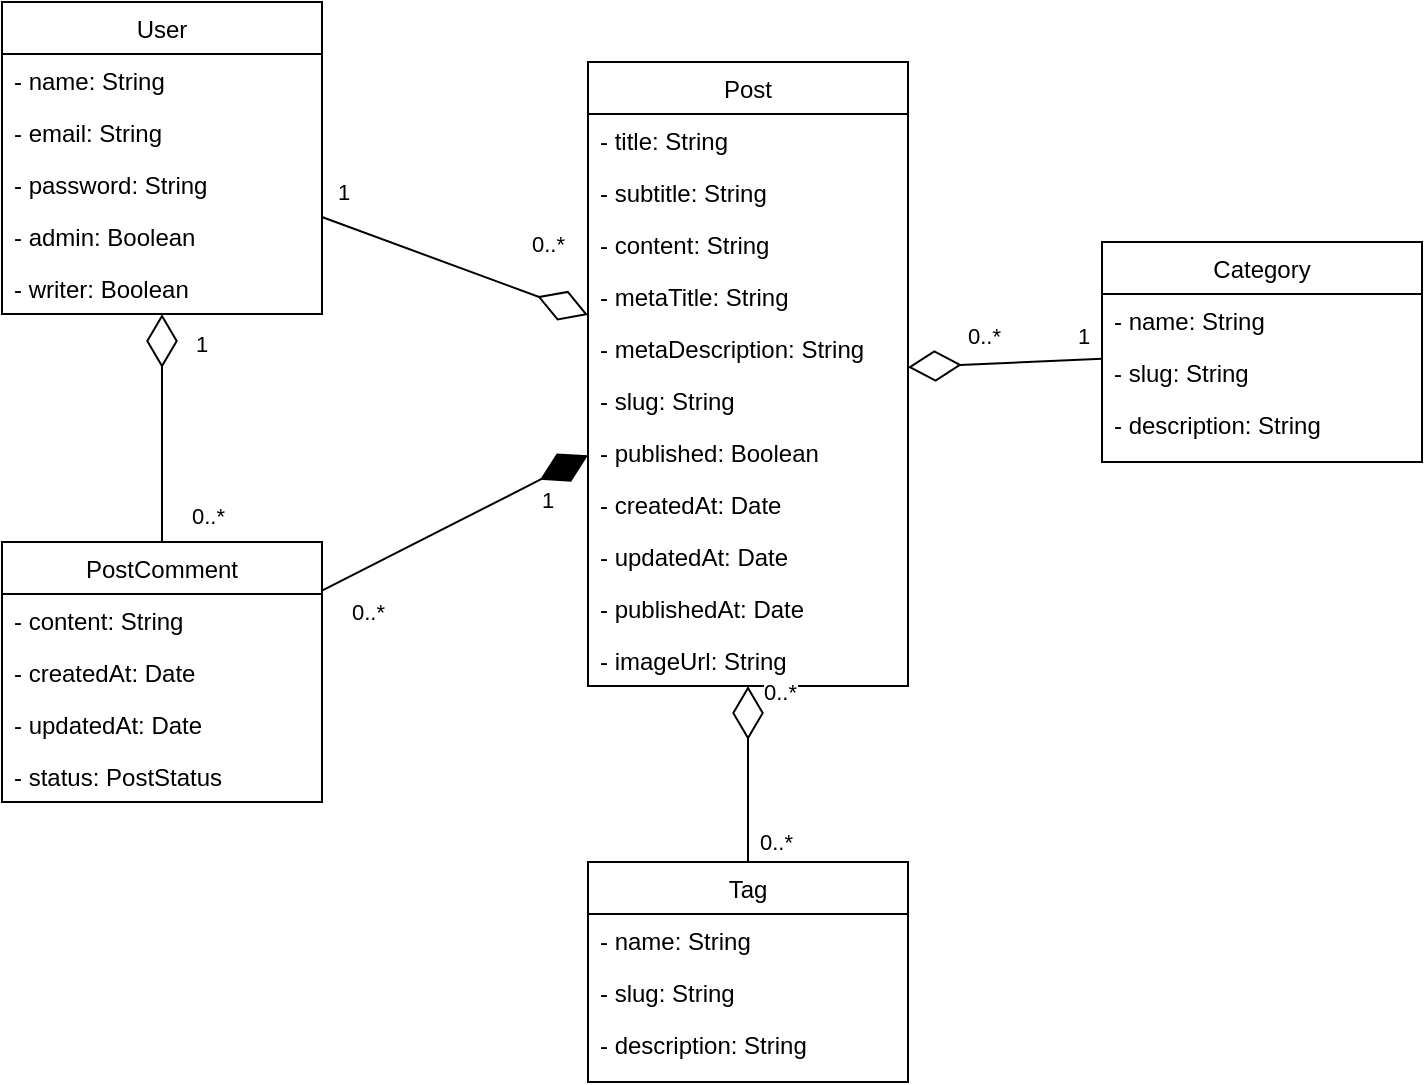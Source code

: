<mxfile version="20.8.10" type="device"><diagram id="C5RBs43oDa-KdzZeNtuy" name="Page-1"><mxGraphModel dx="454" dy="273" grid="1" gridSize="10" guides="1" tooltips="1" connect="1" arrows="1" fold="1" page="1" pageScale="1" pageWidth="827" pageHeight="1169" math="0" shadow="0"><root><mxCell id="WIyWlLk6GJQsqaUBKTNV-0"/><mxCell id="WIyWlLk6GJQsqaUBKTNV-1" parent="WIyWlLk6GJQsqaUBKTNV-0"/><mxCell id="zkfFHV4jXpPFQw0GAbJ--0" value="Post" style="swimlane;fontStyle=0;align=center;verticalAlign=top;childLayout=stackLayout;horizontal=1;startSize=26;horizontalStack=0;resizeParent=1;resizeLast=0;collapsible=1;marginBottom=0;rounded=0;shadow=0;strokeWidth=1;" parent="WIyWlLk6GJQsqaUBKTNV-1" vertex="1"><mxGeometry x="363" y="270" width="160" height="312" as="geometry"><mxRectangle x="230" y="140" width="160" height="26" as="alternateBounds"/></mxGeometry></mxCell><mxCell id="zkfFHV4jXpPFQw0GAbJ--1" value="- title: String" style="text;align=left;verticalAlign=top;spacingLeft=4;spacingRight=4;overflow=hidden;rotatable=0;points=[[0,0.5],[1,0.5]];portConstraint=eastwest;" parent="zkfFHV4jXpPFQw0GAbJ--0" vertex="1"><mxGeometry y="26" width="160" height="26" as="geometry"/></mxCell><mxCell id="WicD2W8xwfvQ55yO_798-0" value="- subtitle: String" style="text;align=left;verticalAlign=top;spacingLeft=4;spacingRight=4;overflow=hidden;rotatable=0;points=[[0,0.5],[1,0.5]];portConstraint=eastwest;" vertex="1" parent="zkfFHV4jXpPFQw0GAbJ--0"><mxGeometry y="52" width="160" height="26" as="geometry"/></mxCell><mxCell id="FlV0jcI5vKeKjPyR-DYT-0" value="- content: String" style="text;align=left;verticalAlign=top;spacingLeft=4;spacingRight=4;overflow=hidden;rotatable=0;points=[[0,0.5],[1,0.5]];portConstraint=eastwest;" parent="zkfFHV4jXpPFQw0GAbJ--0" vertex="1"><mxGeometry y="78" width="160" height="26" as="geometry"/></mxCell><mxCell id="FlV0jcI5vKeKjPyR-DYT-1" value="- metaTitle: String" style="text;align=left;verticalAlign=top;spacingLeft=4;spacingRight=4;overflow=hidden;rotatable=0;points=[[0,0.5],[1,0.5]];portConstraint=eastwest;" parent="zkfFHV4jXpPFQw0GAbJ--0" vertex="1"><mxGeometry y="104" width="160" height="26" as="geometry"/></mxCell><mxCell id="FlV0jcI5vKeKjPyR-DYT-2" value="- metaDescription: String" style="text;align=left;verticalAlign=top;spacingLeft=4;spacingRight=4;overflow=hidden;rotatable=0;points=[[0,0.5],[1,0.5]];portConstraint=eastwest;" parent="zkfFHV4jXpPFQw0GAbJ--0" vertex="1"><mxGeometry y="130" width="160" height="26" as="geometry"/></mxCell><mxCell id="FlV0jcI5vKeKjPyR-DYT-3" value="- slug: String" style="text;align=left;verticalAlign=top;spacingLeft=4;spacingRight=4;overflow=hidden;rotatable=0;points=[[0,0.5],[1,0.5]];portConstraint=eastwest;" parent="zkfFHV4jXpPFQw0GAbJ--0" vertex="1"><mxGeometry y="156" width="160" height="26" as="geometry"/></mxCell><mxCell id="FlV0jcI5vKeKjPyR-DYT-4" value="- published: Boolean" style="text;align=left;verticalAlign=top;spacingLeft=4;spacingRight=4;overflow=hidden;rotatable=0;points=[[0,0.5],[1,0.5]];portConstraint=eastwest;" parent="zkfFHV4jXpPFQw0GAbJ--0" vertex="1"><mxGeometry y="182" width="160" height="26" as="geometry"/></mxCell><mxCell id="FlV0jcI5vKeKjPyR-DYT-5" value="- createdAt: Date" style="text;align=left;verticalAlign=top;spacingLeft=4;spacingRight=4;overflow=hidden;rotatable=0;points=[[0,0.5],[1,0.5]];portConstraint=eastwest;" parent="zkfFHV4jXpPFQw0GAbJ--0" vertex="1"><mxGeometry y="208" width="160" height="26" as="geometry"/></mxCell><mxCell id="FlV0jcI5vKeKjPyR-DYT-6" value="- updatedAt: Date" style="text;align=left;verticalAlign=top;spacingLeft=4;spacingRight=4;overflow=hidden;rotatable=0;points=[[0,0.5],[1,0.5]];portConstraint=eastwest;" parent="zkfFHV4jXpPFQw0GAbJ--0" vertex="1"><mxGeometry y="234" width="160" height="26" as="geometry"/></mxCell><mxCell id="FlV0jcI5vKeKjPyR-DYT-7" value="- publishedAt: Date" style="text;align=left;verticalAlign=top;spacingLeft=4;spacingRight=4;overflow=hidden;rotatable=0;points=[[0,0.5],[1,0.5]];portConstraint=eastwest;" parent="zkfFHV4jXpPFQw0GAbJ--0" vertex="1"><mxGeometry y="260" width="160" height="26" as="geometry"/></mxCell><mxCell id="FlV0jcI5vKeKjPyR-DYT-8" value="- imageUrl: String" style="text;align=left;verticalAlign=top;spacingLeft=4;spacingRight=4;overflow=hidden;rotatable=0;points=[[0,0.5],[1,0.5]];portConstraint=eastwest;" parent="zkfFHV4jXpPFQw0GAbJ--0" vertex="1"><mxGeometry y="286" width="160" height="26" as="geometry"/></mxCell><mxCell id="FlV0jcI5vKeKjPyR-DYT-9" value="PostComment" style="swimlane;fontStyle=0;align=center;verticalAlign=top;childLayout=stackLayout;horizontal=1;startSize=26;horizontalStack=0;resizeParent=1;resizeLast=0;collapsible=1;marginBottom=0;rounded=0;shadow=0;strokeWidth=1;" parent="WIyWlLk6GJQsqaUBKTNV-1" vertex="1"><mxGeometry x="70" y="510" width="160" height="130" as="geometry"><mxRectangle x="230" y="140" width="160" height="26" as="alternateBounds"/></mxGeometry></mxCell><mxCell id="FlV0jcI5vKeKjPyR-DYT-10" value="- content: String" style="text;align=left;verticalAlign=top;spacingLeft=4;spacingRight=4;overflow=hidden;rotatable=0;points=[[0,0.5],[1,0.5]];portConstraint=eastwest;" parent="FlV0jcI5vKeKjPyR-DYT-9" vertex="1"><mxGeometry y="26" width="160" height="26" as="geometry"/></mxCell><mxCell id="FlV0jcI5vKeKjPyR-DYT-11" value="- createdAt: Date" style="text;align=left;verticalAlign=top;spacingLeft=4;spacingRight=4;overflow=hidden;rotatable=0;points=[[0,0.5],[1,0.5]];portConstraint=eastwest;" parent="FlV0jcI5vKeKjPyR-DYT-9" vertex="1"><mxGeometry y="52" width="160" height="26" as="geometry"/></mxCell><mxCell id="FlV0jcI5vKeKjPyR-DYT-12" value="- updatedAt: Date" style="text;align=left;verticalAlign=top;spacingLeft=4;spacingRight=4;overflow=hidden;rotatable=0;points=[[0,0.5],[1,0.5]];portConstraint=eastwest;" parent="FlV0jcI5vKeKjPyR-DYT-9" vertex="1"><mxGeometry y="78" width="160" height="26" as="geometry"/></mxCell><mxCell id="FlV0jcI5vKeKjPyR-DYT-13" value="- status: PostStatus" style="text;align=left;verticalAlign=top;spacingLeft=4;spacingRight=4;overflow=hidden;rotatable=0;points=[[0,0.5],[1,0.5]];portConstraint=eastwest;" parent="FlV0jcI5vKeKjPyR-DYT-9" vertex="1"><mxGeometry y="104" width="160" height="26" as="geometry"/></mxCell><mxCell id="FlV0jcI5vKeKjPyR-DYT-20" value="User" style="swimlane;fontStyle=0;align=center;verticalAlign=top;childLayout=stackLayout;horizontal=1;startSize=26;horizontalStack=0;resizeParent=1;resizeLast=0;collapsible=1;marginBottom=0;rounded=0;shadow=0;strokeWidth=1;" parent="WIyWlLk6GJQsqaUBKTNV-1" vertex="1"><mxGeometry x="70" y="240" width="160" height="156" as="geometry"><mxRectangle x="230" y="140" width="160" height="26" as="alternateBounds"/></mxGeometry></mxCell><mxCell id="FlV0jcI5vKeKjPyR-DYT-21" value="- name: String" style="text;align=left;verticalAlign=top;spacingLeft=4;spacingRight=4;overflow=hidden;rotatable=0;points=[[0,0.5],[1,0.5]];portConstraint=eastwest;" parent="FlV0jcI5vKeKjPyR-DYT-20" vertex="1"><mxGeometry y="26" width="160" height="26" as="geometry"/></mxCell><mxCell id="FlV0jcI5vKeKjPyR-DYT-22" value="- email: String" style="text;align=left;verticalAlign=top;spacingLeft=4;spacingRight=4;overflow=hidden;rotatable=0;points=[[0,0.5],[1,0.5]];portConstraint=eastwest;" parent="FlV0jcI5vKeKjPyR-DYT-20" vertex="1"><mxGeometry y="52" width="160" height="26" as="geometry"/></mxCell><mxCell id="FlV0jcI5vKeKjPyR-DYT-23" value="- password: String" style="text;align=left;verticalAlign=top;spacingLeft=4;spacingRight=4;overflow=hidden;rotatable=0;points=[[0,0.5],[1,0.5]];portConstraint=eastwest;" parent="FlV0jcI5vKeKjPyR-DYT-20" vertex="1"><mxGeometry y="78" width="160" height="26" as="geometry"/></mxCell><mxCell id="FlV0jcI5vKeKjPyR-DYT-24" value="- admin: Boolean" style="text;align=left;verticalAlign=top;spacingLeft=4;spacingRight=4;overflow=hidden;rotatable=0;points=[[0,0.5],[1,0.5]];portConstraint=eastwest;" parent="FlV0jcI5vKeKjPyR-DYT-20" vertex="1"><mxGeometry y="104" width="160" height="26" as="geometry"/></mxCell><mxCell id="FlV0jcI5vKeKjPyR-DYT-44" value="- writer: Boolean" style="text;align=left;verticalAlign=top;spacingLeft=4;spacingRight=4;overflow=hidden;rotatable=0;points=[[0,0.5],[1,0.5]];portConstraint=eastwest;" parent="FlV0jcI5vKeKjPyR-DYT-20" vertex="1"><mxGeometry y="130" width="160" height="26" as="geometry"/></mxCell><mxCell id="FlV0jcI5vKeKjPyR-DYT-25" value="Category" style="swimlane;fontStyle=0;align=center;verticalAlign=top;childLayout=stackLayout;horizontal=1;startSize=26;horizontalStack=0;resizeParent=1;resizeLast=0;collapsible=1;marginBottom=0;rounded=0;shadow=0;strokeWidth=1;" parent="WIyWlLk6GJQsqaUBKTNV-1" vertex="1"><mxGeometry x="620" y="360" width="160" height="110" as="geometry"><mxRectangle x="230" y="140" width="160" height="26" as="alternateBounds"/></mxGeometry></mxCell><mxCell id="FlV0jcI5vKeKjPyR-DYT-26" value="- name: String" style="text;align=left;verticalAlign=top;spacingLeft=4;spacingRight=4;overflow=hidden;rotatable=0;points=[[0,0.5],[1,0.5]];portConstraint=eastwest;" parent="FlV0jcI5vKeKjPyR-DYT-25" vertex="1"><mxGeometry y="26" width="160" height="26" as="geometry"/></mxCell><mxCell id="FlV0jcI5vKeKjPyR-DYT-27" value="- slug: String" style="text;align=left;verticalAlign=top;spacingLeft=4;spacingRight=4;overflow=hidden;rotatable=0;points=[[0,0.5],[1,0.5]];portConstraint=eastwest;" parent="FlV0jcI5vKeKjPyR-DYT-25" vertex="1"><mxGeometry y="52" width="160" height="26" as="geometry"/></mxCell><mxCell id="FlV0jcI5vKeKjPyR-DYT-28" value="- description: String" style="text;align=left;verticalAlign=top;spacingLeft=4;spacingRight=4;overflow=hidden;rotatable=0;points=[[0,0.5],[1,0.5]];portConstraint=eastwest;" parent="FlV0jcI5vKeKjPyR-DYT-25" vertex="1"><mxGeometry y="78" width="160" height="26" as="geometry"/></mxCell><mxCell id="FlV0jcI5vKeKjPyR-DYT-31" value="Tag" style="swimlane;fontStyle=0;align=center;verticalAlign=top;childLayout=stackLayout;horizontal=1;startSize=26;horizontalStack=0;resizeParent=1;resizeLast=0;collapsible=1;marginBottom=0;rounded=0;shadow=0;strokeWidth=1;" parent="WIyWlLk6GJQsqaUBKTNV-1" vertex="1"><mxGeometry x="363" y="670" width="160" height="110" as="geometry"><mxRectangle x="230" y="140" width="160" height="26" as="alternateBounds"/></mxGeometry></mxCell><mxCell id="FlV0jcI5vKeKjPyR-DYT-32" value="- name: String" style="text;align=left;verticalAlign=top;spacingLeft=4;spacingRight=4;overflow=hidden;rotatable=0;points=[[0,0.5],[1,0.5]];portConstraint=eastwest;" parent="FlV0jcI5vKeKjPyR-DYT-31" vertex="1"><mxGeometry y="26" width="160" height="26" as="geometry"/></mxCell><mxCell id="FlV0jcI5vKeKjPyR-DYT-33" value="- slug: String" style="text;align=left;verticalAlign=top;spacingLeft=4;spacingRight=4;overflow=hidden;rotatable=0;points=[[0,0.5],[1,0.5]];portConstraint=eastwest;" parent="FlV0jcI5vKeKjPyR-DYT-31" vertex="1"><mxGeometry y="52" width="160" height="26" as="geometry"/></mxCell><mxCell id="FlV0jcI5vKeKjPyR-DYT-34" value="- description: String" style="text;align=left;verticalAlign=top;spacingLeft=4;spacingRight=4;overflow=hidden;rotatable=0;points=[[0,0.5],[1,0.5]];portConstraint=eastwest;" parent="FlV0jcI5vKeKjPyR-DYT-31" vertex="1"><mxGeometry y="78" width="160" height="26" as="geometry"/></mxCell><mxCell id="FlV0jcI5vKeKjPyR-DYT-48" value="" style="endArrow=diamondThin;endFill=0;endSize=24;html=1;rounded=0;strokeWidth=1;" parent="WIyWlLk6GJQsqaUBKTNV-1" source="FlV0jcI5vKeKjPyR-DYT-20" target="zkfFHV4jXpPFQw0GAbJ--0" edge="1"><mxGeometry width="160" relative="1" as="geometry"><mxPoint x="260" y="270" as="sourcePoint"/><mxPoint x="300" y="450" as="targetPoint"/></mxGeometry></mxCell><mxCell id="FlV0jcI5vKeKjPyR-DYT-53" value="" style="endArrow=diamondThin;endFill=1;endSize=24;html=1;rounded=0;strokeWidth=1;" parent="WIyWlLk6GJQsqaUBKTNV-1" source="FlV0jcI5vKeKjPyR-DYT-9" target="zkfFHV4jXpPFQw0GAbJ--0" edge="1"><mxGeometry width="160" relative="1" as="geometry"><mxPoint x="260" y="620.004" as="sourcePoint"/><mxPoint x="394.44" y="620.33" as="targetPoint"/></mxGeometry></mxCell><mxCell id="FlV0jcI5vKeKjPyR-DYT-55" value="" style="endArrow=diamondThin;endFill=0;endSize=24;html=1;rounded=0;strokeWidth=1;" parent="WIyWlLk6GJQsqaUBKTNV-1" source="FlV0jcI5vKeKjPyR-DYT-25" target="zkfFHV4jXpPFQw0GAbJ--0" edge="1"><mxGeometry width="160" relative="1" as="geometry"><mxPoint x="530" y="610" as="sourcePoint"/><mxPoint x="690" y="610" as="targetPoint"/></mxGeometry></mxCell><mxCell id="FlV0jcI5vKeKjPyR-DYT-56" value="" style="endArrow=diamondThin;endFill=0;endSize=24;html=1;rounded=0;strokeWidth=1;" parent="WIyWlLk6GJQsqaUBKTNV-1" source="FlV0jcI5vKeKjPyR-DYT-31" target="zkfFHV4jXpPFQw0GAbJ--0" edge="1"><mxGeometry width="160" relative="1" as="geometry"><mxPoint x="627.0" y="620.0" as="sourcePoint"/><mxPoint x="530.0" y="620.0" as="targetPoint"/></mxGeometry></mxCell><mxCell id="FlV0jcI5vKeKjPyR-DYT-57" value="" style="endArrow=diamondThin;endFill=0;endSize=24;html=1;rounded=0;strokeWidth=1;" parent="WIyWlLk6GJQsqaUBKTNV-1" source="FlV0jcI5vKeKjPyR-DYT-9" target="FlV0jcI5vKeKjPyR-DYT-20" edge="1"><mxGeometry width="160" relative="1" as="geometry"><mxPoint x="60" y="450" as="sourcePoint"/><mxPoint x="250" y="480" as="targetPoint"/></mxGeometry></mxCell><mxCell id="FlV0jcI5vKeKjPyR-DYT-61" value="0..*" style="edgeLabel;resizable=0;html=1;align=left;verticalAlign=bottom;" parent="WIyWlLk6GJQsqaUBKTNV-1" connectable="0" vertex="1"><mxGeometry x="551" y="415.0" as="geometry"/></mxCell><mxCell id="FlV0jcI5vKeKjPyR-DYT-62" value="1" style="edgeLabel;resizable=0;html=1;align=left;verticalAlign=bottom;" parent="WIyWlLk6GJQsqaUBKTNV-1" connectable="0" vertex="1"><mxGeometry x="606" y="415.0" as="geometry"/></mxCell><mxCell id="FlV0jcI5vKeKjPyR-DYT-63" value="0..*" style="edgeLabel;resizable=0;html=1;align=left;verticalAlign=bottom;" parent="WIyWlLk6GJQsqaUBKTNV-1" connectable="0" vertex="1"><mxGeometry x="447" y="668.0" as="geometry"/></mxCell><mxCell id="FlV0jcI5vKeKjPyR-DYT-64" value="0..*" style="edgeLabel;resizable=0;html=1;align=left;verticalAlign=bottom;rotation=0;" parent="WIyWlLk6GJQsqaUBKTNV-1" connectable="0" vertex="1"><mxGeometry x="449" y="593.0" as="geometry"/></mxCell><mxCell id="FlV0jcI5vKeKjPyR-DYT-65" value="1" style="edgeLabel;resizable=0;html=1;align=left;verticalAlign=bottom;rotation=0;" parent="WIyWlLk6GJQsqaUBKTNV-1" connectable="0" vertex="1"><mxGeometry x="349" y="496.0" as="geometry"><mxPoint x="-11" y="1" as="offset"/></mxGeometry></mxCell><mxCell id="FlV0jcI5vKeKjPyR-DYT-66" value="0..*" style="edgeLabel;resizable=0;html=1;align=left;verticalAlign=bottom;rotation=0;" parent="WIyWlLk6GJQsqaUBKTNV-1" connectable="0" vertex="1"><mxGeometry x="330" y="528.0" as="geometry"><mxPoint x="-87" y="25" as="offset"/></mxGeometry></mxCell><mxCell id="FlV0jcI5vKeKjPyR-DYT-68" value="0..*" style="edgeLabel;resizable=0;html=1;align=left;verticalAlign=bottom;rotation=0;" parent="WIyWlLk6GJQsqaUBKTNV-1" connectable="0" vertex="1"><mxGeometry x="250" y="480.0" as="geometry"><mxPoint x="-87" y="25" as="offset"/></mxGeometry></mxCell><mxCell id="FlV0jcI5vKeKjPyR-DYT-69" value="1" style="edgeLabel;resizable=0;html=1;align=left;verticalAlign=bottom;rotation=0;" parent="WIyWlLk6GJQsqaUBKTNV-1" connectable="0" vertex="1"><mxGeometry x="359" y="506.0" as="geometry"><mxPoint x="-194" y="-87" as="offset"/></mxGeometry></mxCell><mxCell id="FlV0jcI5vKeKjPyR-DYT-70" value="0..*" style="edgeLabel;resizable=0;html=1;align=left;verticalAlign=bottom;rotation=0;" parent="WIyWlLk6GJQsqaUBKTNV-1" connectable="0" vertex="1"><mxGeometry x="420" y="344.0" as="geometry"><mxPoint x="-87" y="25" as="offset"/></mxGeometry></mxCell><mxCell id="FlV0jcI5vKeKjPyR-DYT-71" value="1" style="edgeLabel;resizable=0;html=1;align=left;verticalAlign=bottom;rotation=0;" parent="WIyWlLk6GJQsqaUBKTNV-1" connectable="0" vertex="1"><mxGeometry x="430" y="430.0" as="geometry"><mxPoint x="-194" y="-87" as="offset"/></mxGeometry></mxCell></root></mxGraphModel></diagram></mxfile>
